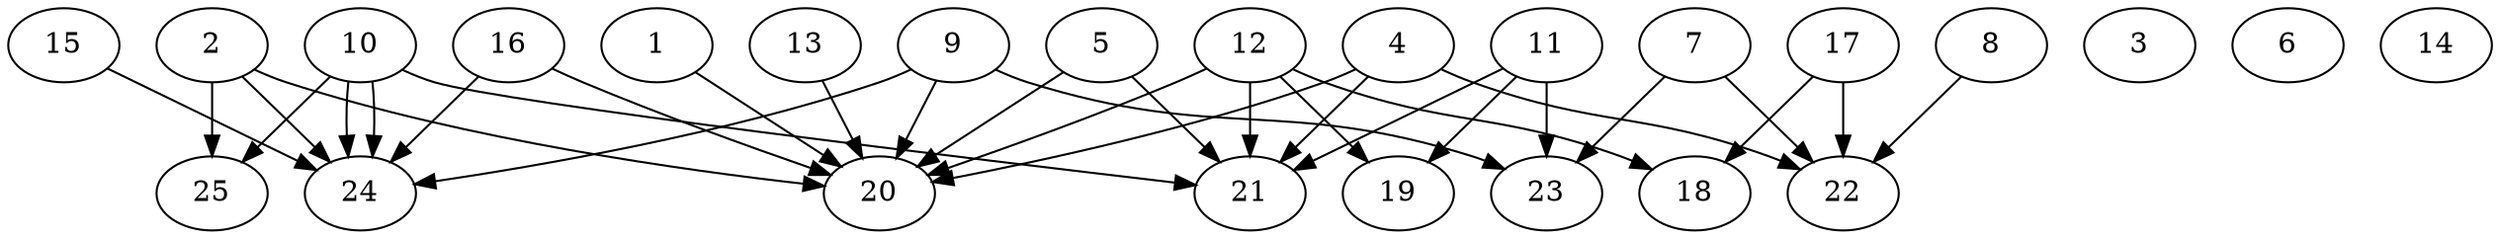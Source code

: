 // DAG automatically generated by daggen at Thu Oct  3 14:00:40 2019
// ./daggen --dot -n 25 --ccr 0.3 --fat 0.9 --regular 0.9 --density 0.5 --mindata 5242880 --maxdata 52428800 
digraph G {
  1 [size="24668160", alpha="0.17", expect_size="7400448"] 
  1 -> 20 [size ="7400448"]
  2 [size="25637547", alpha="0.20", expect_size="7691264"] 
  2 -> 20 [size ="7691264"]
  2 -> 24 [size ="7691264"]
  2 -> 25 [size ="7691264"]
  3 [size="27907413", alpha="0.13", expect_size="8372224"] 
  4 [size="100420267", alpha="0.18", expect_size="30126080"] 
  4 -> 20 [size ="30126080"]
  4 -> 21 [size ="30126080"]
  4 -> 22 [size ="30126080"]
  5 [size="94562987", alpha="0.17", expect_size="28368896"] 
  5 -> 20 [size ="28368896"]
  5 -> 21 [size ="28368896"]
  6 [size="102027947", alpha="0.16", expect_size="30608384"] 
  7 [size="57873067", alpha="0.00", expect_size="17361920"] 
  7 -> 22 [size ="17361920"]
  7 -> 23 [size ="17361920"]
  8 [size="171202560", alpha="0.20", expect_size="51360768"] 
  8 -> 22 [size ="51360768"]
  9 [size="158477653", alpha="0.15", expect_size="47543296"] 
  9 -> 20 [size ="47543296"]
  9 -> 23 [size ="47543296"]
  9 -> 24 [size ="47543296"]
  10 [size="89166507", alpha="0.04", expect_size="26749952"] 
  10 -> 21 [size ="26749952"]
  10 -> 24 [size ="26749952"]
  10 -> 24 [size ="26749952"]
  10 -> 25 [size ="26749952"]
  11 [size="17827840", alpha="0.03", expect_size="5348352"] 
  11 -> 19 [size ="5348352"]
  11 -> 21 [size ="5348352"]
  11 -> 23 [size ="5348352"]
  12 [size="149541547", alpha="0.12", expect_size="44862464"] 
  12 -> 18 [size ="44862464"]
  12 -> 19 [size ="44862464"]
  12 -> 20 [size ="44862464"]
  12 -> 21 [size ="44862464"]
  13 [size="148657493", alpha="0.13", expect_size="44597248"] 
  13 -> 20 [size ="44597248"]
  14 [size="95136427", alpha="0.11", expect_size="28540928"] 
  15 [size="78834347", alpha="0.07", expect_size="23650304"] 
  15 -> 24 [size ="23650304"]
  16 [size="53159253", alpha="0.13", expect_size="15947776"] 
  16 -> 20 [size ="15947776"]
  16 -> 24 [size ="15947776"]
  17 [size="18292053", alpha="0.03", expect_size="5487616"] 
  17 -> 18 [size ="5487616"]
  17 -> 22 [size ="5487616"]
  18 [size="20671147", alpha="0.10", expect_size="6201344"] 
  19 [size="18162347", alpha="0.09", expect_size="5448704"] 
  20 [size="137007787", alpha="0.10", expect_size="41102336"] 
  21 [size="172148053", alpha="0.12", expect_size="51644416"] 
  22 [size="40314880", alpha="0.15", expect_size="12094464"] 
  23 [size="136843947", alpha="0.19", expect_size="41053184"] 
  24 [size="81773227", alpha="0.14", expect_size="24531968"] 
  25 [size="165898240", alpha="0.18", expect_size="49769472"] 
}
